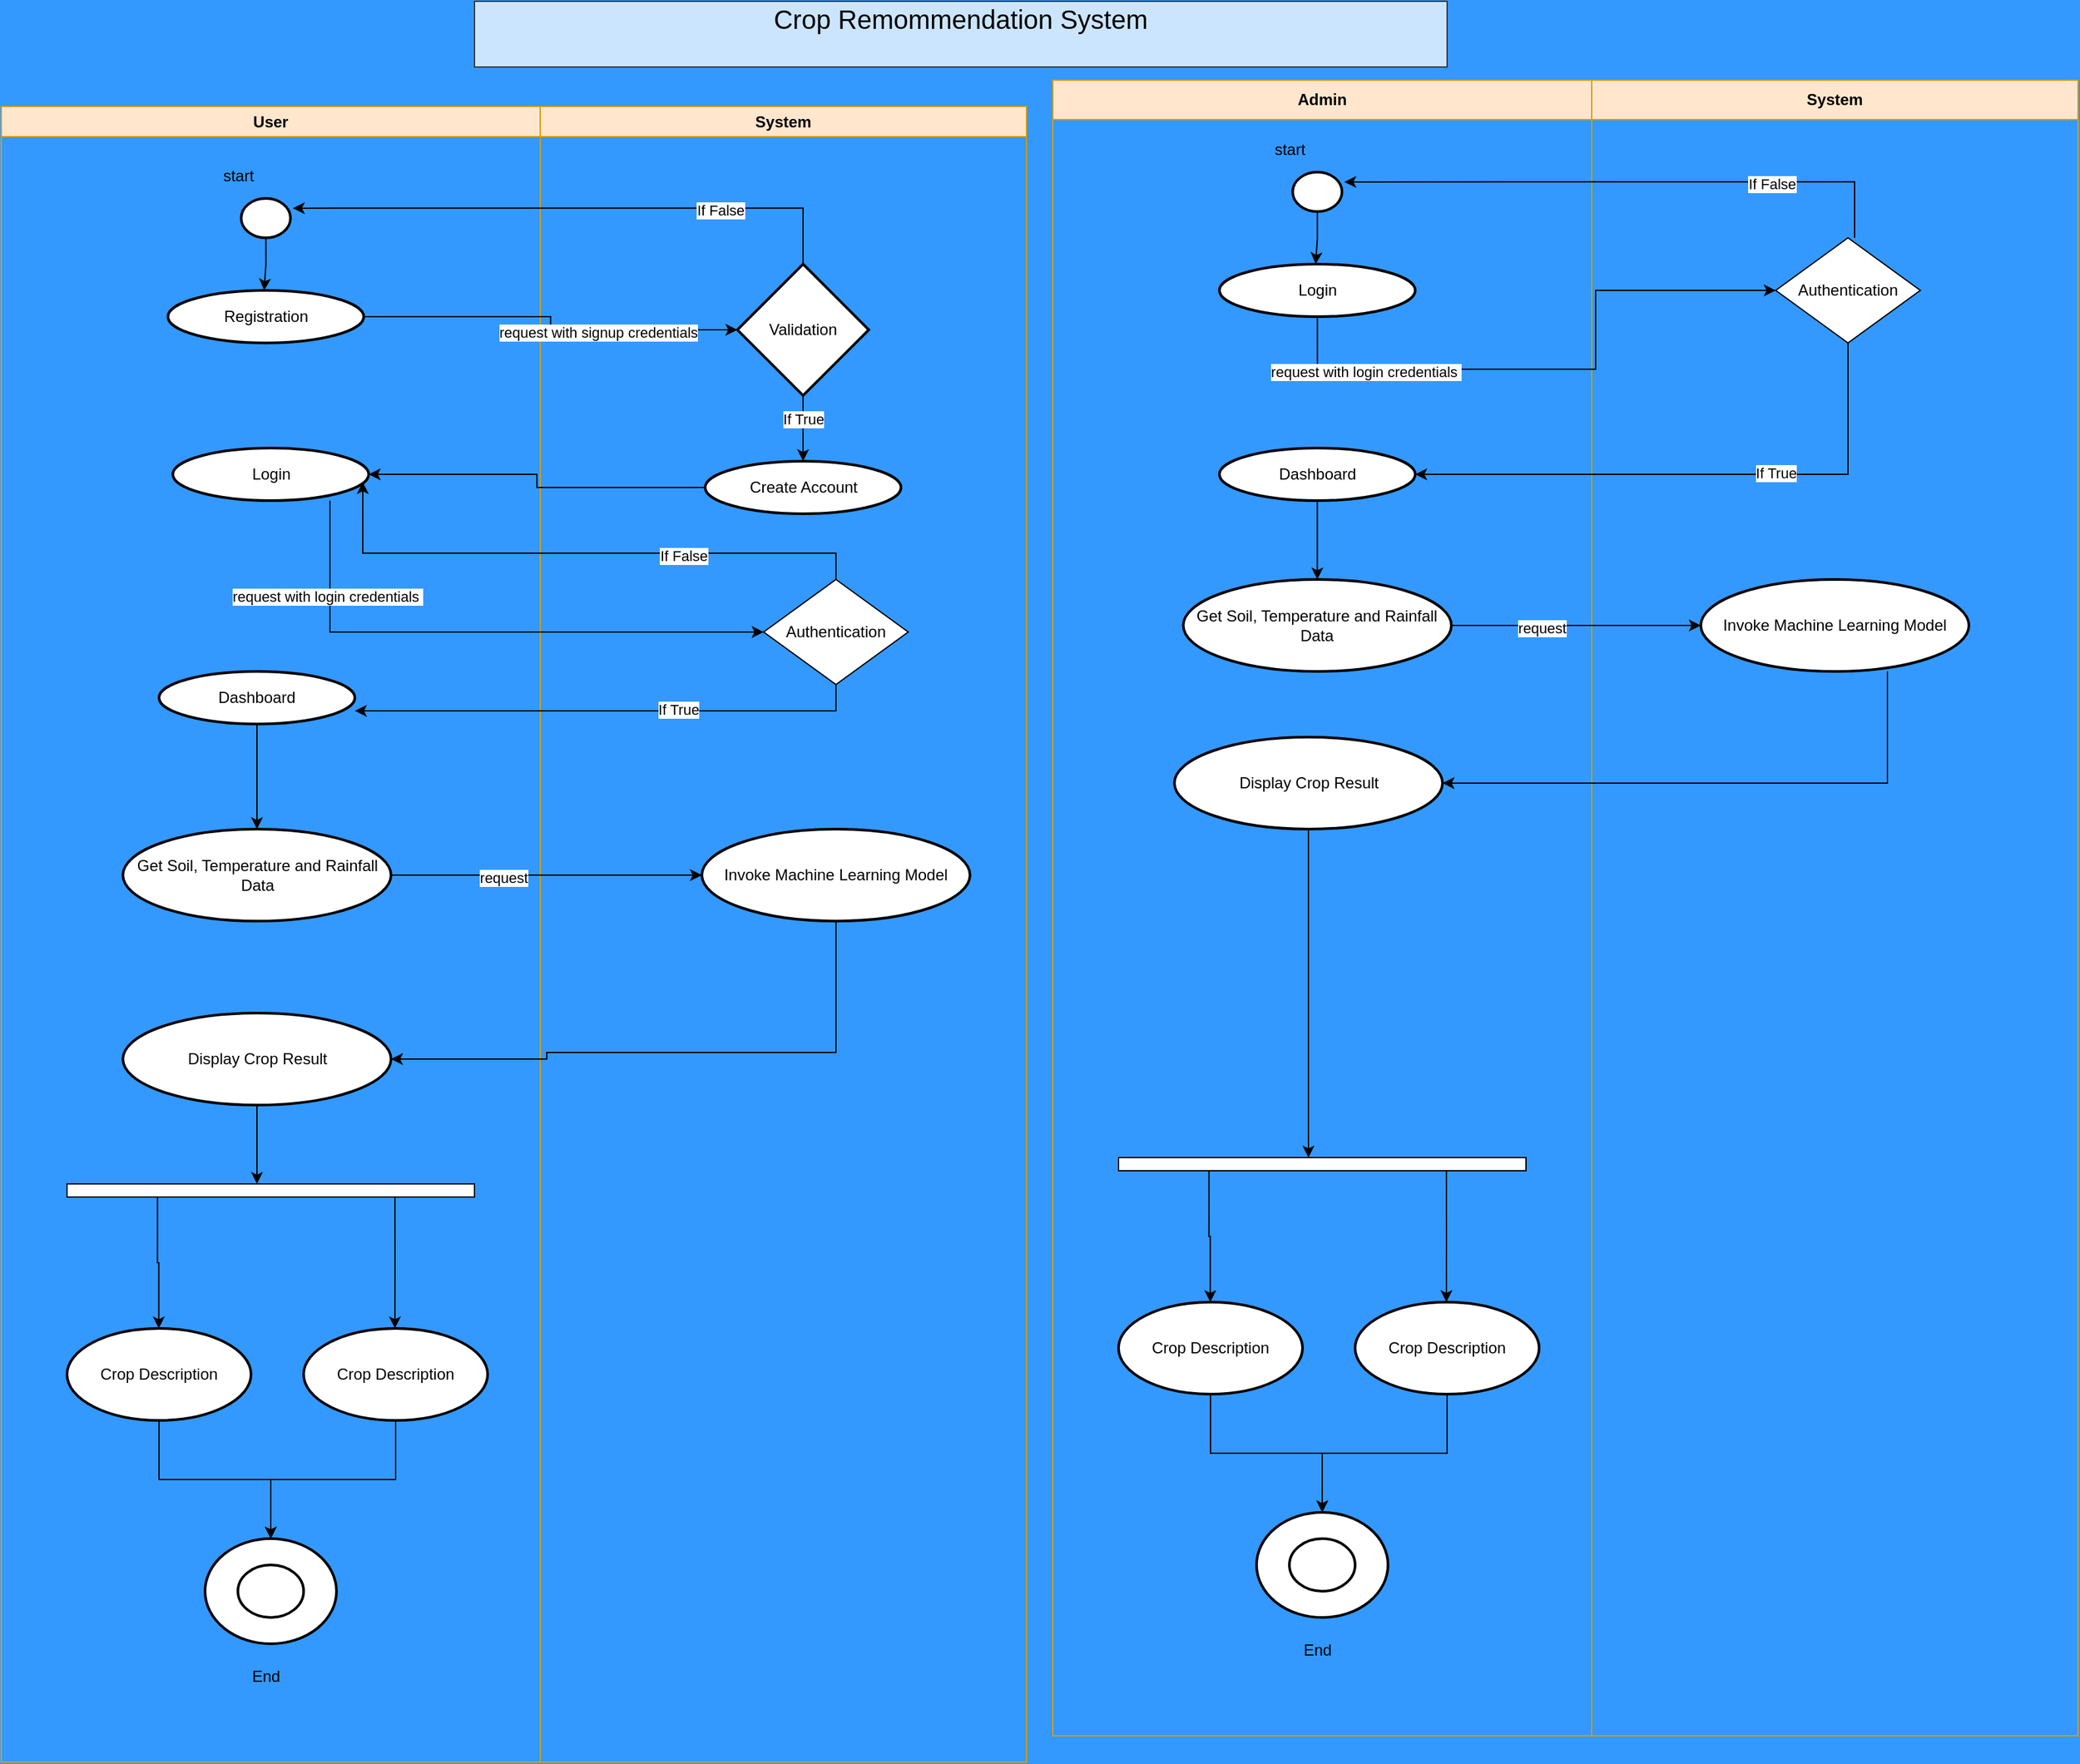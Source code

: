 <mxfile version="24.0.7" type="github">
  <diagram name="Page-1" id="UpaFIXP46lgxReJl3JxQ">
    <mxGraphModel dx="2200" dy="2388" grid="1" gridSize="10" guides="1" tooltips="1" connect="1" arrows="1" fold="1" page="1" pageScale="1" pageWidth="850" pageHeight="1100" background="#3399FF" math="0" shadow="0">
      <root>
        <mxCell id="0" />
        <mxCell id="1" parent="0" />
        <mxCell id="Yf9_C09DQWtQ6Cf8n9kb-2" value="System" style="swimlane;whiteSpace=wrap;html=1;fillColor=#ffe6cc;strokeColor=#d79b00;" vertex="1" parent="1">
          <mxGeometry x="550" y="-930" width="370" height="1260" as="geometry" />
        </mxCell>
        <mxCell id="Yf9_C09DQWtQ6Cf8n9kb-9" value="Validation" style="strokeWidth=2;html=1;shape=mxgraph.flowchart.decision;whiteSpace=wrap;" vertex="1" parent="Yf9_C09DQWtQ6Cf8n9kb-2">
          <mxGeometry x="150" y="120" width="100" height="100" as="geometry" />
        </mxCell>
        <mxCell id="Yf9_C09DQWtQ6Cf8n9kb-32" value="Create Account" style="strokeWidth=2;html=1;shape=mxgraph.flowchart.start_1;whiteSpace=wrap;" vertex="1" parent="Yf9_C09DQWtQ6Cf8n9kb-2">
          <mxGeometry x="125.5" y="270" width="149" height="40" as="geometry" />
        </mxCell>
        <mxCell id="Yf9_C09DQWtQ6Cf8n9kb-33" style="edgeStyle=orthogonalEdgeStyle;rounded=0;orthogonalLoop=1;jettySize=auto;html=1;entryX=0.5;entryY=0;entryDx=0;entryDy=0;entryPerimeter=0;" edge="1" parent="Yf9_C09DQWtQ6Cf8n9kb-2" source="Yf9_C09DQWtQ6Cf8n9kb-9" target="Yf9_C09DQWtQ6Cf8n9kb-32">
          <mxGeometry relative="1" as="geometry" />
        </mxCell>
        <mxCell id="Yf9_C09DQWtQ6Cf8n9kb-34" value="If True" style="edgeLabel;html=1;align=center;verticalAlign=middle;resizable=0;points=[];" vertex="1" connectable="0" parent="Yf9_C09DQWtQ6Cf8n9kb-33">
          <mxGeometry x="-0.294" relative="1" as="geometry">
            <mxPoint as="offset" />
          </mxGeometry>
        </mxCell>
        <mxCell id="Yf9_C09DQWtQ6Cf8n9kb-40" value="Authentication" style="rhombus;whiteSpace=wrap;html=1;" vertex="1" parent="Yf9_C09DQWtQ6Cf8n9kb-2">
          <mxGeometry x="170" y="360" width="110" height="80" as="geometry" />
        </mxCell>
        <mxCell id="Yf9_C09DQWtQ6Cf8n9kb-51" value="Invoke Machine Learning Model" style="strokeWidth=2;html=1;shape=mxgraph.flowchart.start_1;whiteSpace=wrap;" vertex="1" parent="Yf9_C09DQWtQ6Cf8n9kb-2">
          <mxGeometry x="123" y="550" width="204" height="70" as="geometry" />
        </mxCell>
        <mxCell id="Yf9_C09DQWtQ6Cf8n9kb-3" value="User" style="swimlane;whiteSpace=wrap;html=1;fillColor=#ffe6cc;strokeColor=#d79b00;" vertex="1" parent="1">
          <mxGeometry x="140" y="-930" width="410" height="1260" as="geometry" />
        </mxCell>
        <mxCell id="Yf9_C09DQWtQ6Cf8n9kb-12" style="edgeStyle=orthogonalEdgeStyle;rounded=0;orthogonalLoop=1;jettySize=auto;html=1;exitX=0.5;exitY=1;exitDx=0;exitDy=0;exitPerimeter=0;" edge="1" parent="Yf9_C09DQWtQ6Cf8n9kb-3" source="Yf9_C09DQWtQ6Cf8n9kb-6">
          <mxGeometry relative="1" as="geometry">
            <mxPoint x="200" y="140" as="targetPoint" />
          </mxGeometry>
        </mxCell>
        <mxCell id="Yf9_C09DQWtQ6Cf8n9kb-6" value="" style="strokeWidth=2;html=1;shape=mxgraph.flowchart.start_2;whiteSpace=wrap;" vertex="1" parent="Yf9_C09DQWtQ6Cf8n9kb-3">
          <mxGeometry x="182.5" y="70" width="37.5" height="30" as="geometry" />
        </mxCell>
        <mxCell id="Yf9_C09DQWtQ6Cf8n9kb-13" value="Registration" style="strokeWidth=2;html=1;shape=mxgraph.flowchart.start_1;whiteSpace=wrap;" vertex="1" parent="Yf9_C09DQWtQ6Cf8n9kb-3">
          <mxGeometry x="126.75" y="140" width="149" height="40" as="geometry" />
        </mxCell>
        <mxCell id="Yf9_C09DQWtQ6Cf8n9kb-15" value="Login" style="strokeWidth=2;html=1;shape=mxgraph.flowchart.start_1;whiteSpace=wrap;" vertex="1" parent="Yf9_C09DQWtQ6Cf8n9kb-3">
          <mxGeometry x="130.5" y="260" width="149" height="40" as="geometry" />
        </mxCell>
        <mxCell id="Yf9_C09DQWtQ6Cf8n9kb-27" value="Get Soil, Temperature and Rainfall Data" style="strokeWidth=2;html=1;shape=mxgraph.flowchart.start_1;whiteSpace=wrap;" vertex="1" parent="Yf9_C09DQWtQ6Cf8n9kb-3">
          <mxGeometry x="92.5" y="550" width="204" height="70" as="geometry" />
        </mxCell>
        <mxCell id="Yf9_C09DQWtQ6Cf8n9kb-36" value="Dashboard" style="strokeWidth=2;html=1;shape=mxgraph.flowchart.start_1;whiteSpace=wrap;" vertex="1" parent="Yf9_C09DQWtQ6Cf8n9kb-3">
          <mxGeometry x="120" y="430" width="149" height="40" as="geometry" />
        </mxCell>
        <mxCell id="Yf9_C09DQWtQ6Cf8n9kb-49" style="edgeStyle=orthogonalEdgeStyle;rounded=0;orthogonalLoop=1;jettySize=auto;html=1;entryX=0.5;entryY=0;entryDx=0;entryDy=0;entryPerimeter=0;" edge="1" parent="Yf9_C09DQWtQ6Cf8n9kb-3" source="Yf9_C09DQWtQ6Cf8n9kb-36" target="Yf9_C09DQWtQ6Cf8n9kb-27">
          <mxGeometry relative="1" as="geometry" />
        </mxCell>
        <mxCell id="Yf9_C09DQWtQ6Cf8n9kb-55" style="edgeStyle=orthogonalEdgeStyle;rounded=0;orthogonalLoop=1;jettySize=auto;html=1;" edge="1" parent="Yf9_C09DQWtQ6Cf8n9kb-3" source="Yf9_C09DQWtQ6Cf8n9kb-52">
          <mxGeometry relative="1" as="geometry">
            <mxPoint x="194.5" y="820" as="targetPoint" />
          </mxGeometry>
        </mxCell>
        <mxCell id="Yf9_C09DQWtQ6Cf8n9kb-52" value="Display Crop Result" style="strokeWidth=2;html=1;shape=mxgraph.flowchart.start_1;whiteSpace=wrap;" vertex="1" parent="Yf9_C09DQWtQ6Cf8n9kb-3">
          <mxGeometry x="92.5" y="690" width="204" height="70" as="geometry" />
        </mxCell>
        <mxCell id="Yf9_C09DQWtQ6Cf8n9kb-57" value="" style="html=1;whiteSpace=wrap;container=1;recursiveResize=0;collapsible=0;" vertex="1" parent="Yf9_C09DQWtQ6Cf8n9kb-3">
          <mxGeometry x="50" y="820" width="310" height="10" as="geometry" />
        </mxCell>
        <mxCell id="Yf9_C09DQWtQ6Cf8n9kb-60" style="edgeStyle=orthogonalEdgeStyle;rounded=0;orthogonalLoop=1;jettySize=auto;html=1;" edge="1" parent="Yf9_C09DQWtQ6Cf8n9kb-3">
          <mxGeometry relative="1" as="geometry">
            <mxPoint x="118.82" y="930" as="targetPoint" />
            <mxPoint x="118.82" y="830" as="sourcePoint" />
            <Array as="points">
              <mxPoint x="118.82" y="880" />
              <mxPoint x="119.82" y="930" />
            </Array>
          </mxGeometry>
        </mxCell>
        <mxCell id="Yf9_C09DQWtQ6Cf8n9kb-61" value="Crop Description" style="strokeWidth=2;html=1;shape=mxgraph.flowchart.start_1;whiteSpace=wrap;" vertex="1" parent="Yf9_C09DQWtQ6Cf8n9kb-3">
          <mxGeometry x="50" y="930" width="140" height="70" as="geometry" />
        </mxCell>
        <mxCell id="Yf9_C09DQWtQ6Cf8n9kb-69" style="edgeStyle=orthogonalEdgeStyle;rounded=0;orthogonalLoop=1;jettySize=auto;html=1;" edge="1" parent="Yf9_C09DQWtQ6Cf8n9kb-3" source="Yf9_C09DQWtQ6Cf8n9kb-62" target="Yf9_C09DQWtQ6Cf8n9kb-66">
          <mxGeometry relative="1" as="geometry" />
        </mxCell>
        <mxCell id="Yf9_C09DQWtQ6Cf8n9kb-62" value="Crop Description" style="strokeWidth=2;html=1;shape=mxgraph.flowchart.start_1;whiteSpace=wrap;" vertex="1" parent="Yf9_C09DQWtQ6Cf8n9kb-3">
          <mxGeometry x="230" y="930" width="140" height="70" as="geometry" />
        </mxCell>
        <mxCell id="Yf9_C09DQWtQ6Cf8n9kb-63" style="edgeStyle=orthogonalEdgeStyle;rounded=0;orthogonalLoop=1;jettySize=auto;html=1;" edge="1" parent="Yf9_C09DQWtQ6Cf8n9kb-3">
          <mxGeometry relative="1" as="geometry">
            <mxPoint x="299.47" y="930" as="targetPoint" />
            <mxPoint x="299.47" y="830" as="sourcePoint" />
            <Array as="points">
              <mxPoint x="299.47" y="880" />
              <mxPoint x="300.47" y="930" />
            </Array>
          </mxGeometry>
        </mxCell>
        <mxCell id="Yf9_C09DQWtQ6Cf8n9kb-66" value="" style="strokeWidth=2;html=1;shape=mxgraph.flowchart.start_2;whiteSpace=wrap;" vertex="1" parent="Yf9_C09DQWtQ6Cf8n9kb-3">
          <mxGeometry x="155" y="1090" width="100" height="80" as="geometry" />
        </mxCell>
        <mxCell id="Yf9_C09DQWtQ6Cf8n9kb-67" value="" style="strokeWidth=2;html=1;shape=mxgraph.flowchart.start_2;whiteSpace=wrap;" vertex="1" parent="Yf9_C09DQWtQ6Cf8n9kb-3">
          <mxGeometry x="180" y="1110" width="50" height="40" as="geometry" />
        </mxCell>
        <mxCell id="Yf9_C09DQWtQ6Cf8n9kb-68" style="edgeStyle=orthogonalEdgeStyle;rounded=0;orthogonalLoop=1;jettySize=auto;html=1;entryX=0.5;entryY=0;entryDx=0;entryDy=0;entryPerimeter=0;" edge="1" parent="Yf9_C09DQWtQ6Cf8n9kb-3" source="Yf9_C09DQWtQ6Cf8n9kb-61" target="Yf9_C09DQWtQ6Cf8n9kb-66">
          <mxGeometry relative="1" as="geometry" />
        </mxCell>
        <mxCell id="Yf9_C09DQWtQ6Cf8n9kb-70" value="End" style="text;html=1;align=center;verticalAlign=middle;resizable=0;points=[];autosize=1;strokeColor=none;fillColor=none;" vertex="1" parent="Yf9_C09DQWtQ6Cf8n9kb-3">
          <mxGeometry x="181.25" y="1180" width="40" height="30" as="geometry" />
        </mxCell>
        <mxCell id="Yf9_C09DQWtQ6Cf8n9kb-14" style="edgeStyle=orthogonalEdgeStyle;rounded=0;orthogonalLoop=1;jettySize=auto;html=1;" edge="1" parent="1" source="Yf9_C09DQWtQ6Cf8n9kb-13" target="Yf9_C09DQWtQ6Cf8n9kb-9">
          <mxGeometry relative="1" as="geometry" />
        </mxCell>
        <mxCell id="Yf9_C09DQWtQ6Cf8n9kb-26" value="request with signup credentials" style="edgeLabel;html=1;align=center;verticalAlign=middle;resizable=0;points=[];" vertex="1" connectable="0" parent="Yf9_C09DQWtQ6Cf8n9kb-14">
          <mxGeometry x="0.277" y="-2" relative="1" as="geometry">
            <mxPoint as="offset" />
          </mxGeometry>
        </mxCell>
        <mxCell id="Yf9_C09DQWtQ6Cf8n9kb-22" style="edgeStyle=orthogonalEdgeStyle;rounded=0;orthogonalLoop=1;jettySize=auto;html=1;entryX=1.048;entryY=0.248;entryDx=0;entryDy=0;entryPerimeter=0;" edge="1" parent="1" source="Yf9_C09DQWtQ6Cf8n9kb-9" target="Yf9_C09DQWtQ6Cf8n9kb-6">
          <mxGeometry relative="1" as="geometry">
            <Array as="points">
              <mxPoint x="750" y="-853" />
            </Array>
          </mxGeometry>
        </mxCell>
        <mxCell id="Yf9_C09DQWtQ6Cf8n9kb-25" value="If False" style="edgeLabel;html=1;align=center;verticalAlign=middle;resizable=0;points=[];" vertex="1" connectable="0" parent="Yf9_C09DQWtQ6Cf8n9kb-22">
          <mxGeometry x="-0.511" y="1" relative="1" as="geometry">
            <mxPoint as="offset" />
          </mxGeometry>
        </mxCell>
        <mxCell id="Yf9_C09DQWtQ6Cf8n9kb-30" style="edgeStyle=orthogonalEdgeStyle;rounded=0;orthogonalLoop=1;jettySize=auto;html=1;entryX=0;entryY=0.5;entryDx=0;entryDy=0;entryPerimeter=0;" edge="1" parent="1" source="Yf9_C09DQWtQ6Cf8n9kb-27" target="Yf9_C09DQWtQ6Cf8n9kb-51">
          <mxGeometry relative="1" as="geometry">
            <mxPoint x="710" y="-340" as="targetPoint" />
          </mxGeometry>
        </mxCell>
        <mxCell id="Yf9_C09DQWtQ6Cf8n9kb-31" value="request" style="edgeLabel;html=1;align=center;verticalAlign=middle;resizable=0;points=[];" vertex="1" connectable="0" parent="Yf9_C09DQWtQ6Cf8n9kb-30">
          <mxGeometry x="-0.276" y="-2" relative="1" as="geometry">
            <mxPoint as="offset" />
          </mxGeometry>
        </mxCell>
        <mxCell id="Yf9_C09DQWtQ6Cf8n9kb-38" style="edgeStyle=orthogonalEdgeStyle;rounded=0;orthogonalLoop=1;jettySize=auto;html=1;exitX=0;exitY=0.5;exitDx=0;exitDy=0;exitPerimeter=0;" edge="1" parent="1" source="Yf9_C09DQWtQ6Cf8n9kb-32" target="Yf9_C09DQWtQ6Cf8n9kb-15">
          <mxGeometry relative="1" as="geometry" />
        </mxCell>
        <mxCell id="Yf9_C09DQWtQ6Cf8n9kb-41" style="edgeStyle=orthogonalEdgeStyle;rounded=0;orthogonalLoop=1;jettySize=auto;html=1;" edge="1" parent="1" source="Yf9_C09DQWtQ6Cf8n9kb-15" target="Yf9_C09DQWtQ6Cf8n9kb-40">
          <mxGeometry relative="1" as="geometry">
            <Array as="points">
              <mxPoint x="390" y="-530" />
            </Array>
          </mxGeometry>
        </mxCell>
        <mxCell id="Yf9_C09DQWtQ6Cf8n9kb-43" value="request with login credentials&amp;nbsp;" style="edgeLabel;html=1;align=center;verticalAlign=middle;resizable=0;points=[];" vertex="1" connectable="0" parent="Yf9_C09DQWtQ6Cf8n9kb-41">
          <mxGeometry x="-0.661" y="-2" relative="1" as="geometry">
            <mxPoint as="offset" />
          </mxGeometry>
        </mxCell>
        <mxCell id="Yf9_C09DQWtQ6Cf8n9kb-44" style="edgeStyle=orthogonalEdgeStyle;rounded=0;orthogonalLoop=1;jettySize=auto;html=1;" edge="1" parent="1" source="Yf9_C09DQWtQ6Cf8n9kb-40" target="Yf9_C09DQWtQ6Cf8n9kb-36">
          <mxGeometry relative="1" as="geometry">
            <Array as="points">
              <mxPoint x="775" y="-470" />
            </Array>
          </mxGeometry>
        </mxCell>
        <mxCell id="Yf9_C09DQWtQ6Cf8n9kb-46" value="If True" style="edgeLabel;html=1;align=center;verticalAlign=middle;resizable=0;points=[];" vertex="1" connectable="0" parent="Yf9_C09DQWtQ6Cf8n9kb-44">
          <mxGeometry x="-0.275" y="-1" relative="1" as="geometry">
            <mxPoint as="offset" />
          </mxGeometry>
        </mxCell>
        <mxCell id="Yf9_C09DQWtQ6Cf8n9kb-47" style="edgeStyle=orthogonalEdgeStyle;rounded=0;orthogonalLoop=1;jettySize=auto;html=1;entryX=0.97;entryY=0.648;entryDx=0;entryDy=0;entryPerimeter=0;" edge="1" parent="1" source="Yf9_C09DQWtQ6Cf8n9kb-40" target="Yf9_C09DQWtQ6Cf8n9kb-15">
          <mxGeometry relative="1" as="geometry">
            <Array as="points">
              <mxPoint x="775" y="-590" />
              <mxPoint x="415" y="-590" />
            </Array>
          </mxGeometry>
        </mxCell>
        <mxCell id="Yf9_C09DQWtQ6Cf8n9kb-48" value="If False" style="edgeLabel;html=1;align=center;verticalAlign=middle;resizable=0;points=[];" vertex="1" connectable="0" parent="Yf9_C09DQWtQ6Cf8n9kb-47">
          <mxGeometry x="-0.373" y="2" relative="1" as="geometry">
            <mxPoint as="offset" />
          </mxGeometry>
        </mxCell>
        <mxCell id="Yf9_C09DQWtQ6Cf8n9kb-53" style="edgeStyle=orthogonalEdgeStyle;rounded=0;orthogonalLoop=1;jettySize=auto;html=1;entryX=1;entryY=0.5;entryDx=0;entryDy=0;entryPerimeter=0;" edge="1" parent="1" source="Yf9_C09DQWtQ6Cf8n9kb-51" target="Yf9_C09DQWtQ6Cf8n9kb-52">
          <mxGeometry relative="1" as="geometry">
            <Array as="points">
              <mxPoint x="775" y="-210" />
              <mxPoint x="555" y="-210" />
              <mxPoint x="555" y="-205" />
            </Array>
          </mxGeometry>
        </mxCell>
        <mxCell id="Yf9_C09DQWtQ6Cf8n9kb-71" value="start" style="text;html=1;align=center;verticalAlign=middle;resizable=0;points=[];autosize=1;strokeColor=none;fillColor=none;" vertex="1" parent="1">
          <mxGeometry x="295" y="-892" width="50" height="30" as="geometry" />
        </mxCell>
        <mxCell id="Yf9_C09DQWtQ6Cf8n9kb-114" value="System" style="swimlane;whiteSpace=wrap;html=1;fillColor=#ffe6cc;strokeColor=#d79b00;startSize=30;" vertex="1" parent="1">
          <mxGeometry x="1350" y="-950" width="370" height="1260" as="geometry" />
        </mxCell>
        <mxCell id="Yf9_C09DQWtQ6Cf8n9kb-119" value="Authentication" style="rhombus;whiteSpace=wrap;html=1;" vertex="1" parent="Yf9_C09DQWtQ6Cf8n9kb-114">
          <mxGeometry x="140" y="120" width="110" height="80" as="geometry" />
        </mxCell>
        <mxCell id="Yf9_C09DQWtQ6Cf8n9kb-120" value="Invoke Machine Learning Model" style="strokeWidth=2;html=1;shape=mxgraph.flowchart.start_1;whiteSpace=wrap;" vertex="1" parent="Yf9_C09DQWtQ6Cf8n9kb-114">
          <mxGeometry x="83" y="380" width="204" height="70" as="geometry" />
        </mxCell>
        <mxCell id="Yf9_C09DQWtQ6Cf8n9kb-121" value="Admin" style="swimlane;whiteSpace=wrap;html=1;fillColor=#ffe6cc;strokeColor=#d79b00;startSize=30;" vertex="1" parent="1">
          <mxGeometry x="940" y="-950" width="410" height="1260" as="geometry" />
        </mxCell>
        <mxCell id="Yf9_C09DQWtQ6Cf8n9kb-122" style="edgeStyle=orthogonalEdgeStyle;rounded=0;orthogonalLoop=1;jettySize=auto;html=1;exitX=0.5;exitY=1;exitDx=0;exitDy=0;exitPerimeter=0;" edge="1" parent="Yf9_C09DQWtQ6Cf8n9kb-121" source="Yf9_C09DQWtQ6Cf8n9kb-123">
          <mxGeometry relative="1" as="geometry">
            <mxPoint x="200" y="140" as="targetPoint" />
          </mxGeometry>
        </mxCell>
        <mxCell id="Yf9_C09DQWtQ6Cf8n9kb-123" value="" style="strokeWidth=2;html=1;shape=mxgraph.flowchart.start_2;whiteSpace=wrap;" vertex="1" parent="Yf9_C09DQWtQ6Cf8n9kb-121">
          <mxGeometry x="182.5" y="70" width="37.5" height="30" as="geometry" />
        </mxCell>
        <mxCell id="Yf9_C09DQWtQ6Cf8n9kb-125" value="Login" style="strokeWidth=2;html=1;shape=mxgraph.flowchart.start_1;whiteSpace=wrap;" vertex="1" parent="Yf9_C09DQWtQ6Cf8n9kb-121">
          <mxGeometry x="126.75" y="140" width="149" height="40" as="geometry" />
        </mxCell>
        <mxCell id="Yf9_C09DQWtQ6Cf8n9kb-126" value="Get Soil, Temperature and Rainfall Data" style="strokeWidth=2;html=1;shape=mxgraph.flowchart.start_1;whiteSpace=wrap;" vertex="1" parent="Yf9_C09DQWtQ6Cf8n9kb-121">
          <mxGeometry x="99.25" y="380" width="204" height="70" as="geometry" />
        </mxCell>
        <mxCell id="Yf9_C09DQWtQ6Cf8n9kb-127" value="Dashboard" style="strokeWidth=2;html=1;shape=mxgraph.flowchart.start_1;whiteSpace=wrap;" vertex="1" parent="Yf9_C09DQWtQ6Cf8n9kb-121">
          <mxGeometry x="126.75" y="280" width="149" height="40" as="geometry" />
        </mxCell>
        <mxCell id="Yf9_C09DQWtQ6Cf8n9kb-128" style="edgeStyle=orthogonalEdgeStyle;rounded=0;orthogonalLoop=1;jettySize=auto;html=1;entryX=0.5;entryY=0;entryDx=0;entryDy=0;entryPerimeter=0;" edge="1" parent="Yf9_C09DQWtQ6Cf8n9kb-121" source="Yf9_C09DQWtQ6Cf8n9kb-127" target="Yf9_C09DQWtQ6Cf8n9kb-126">
          <mxGeometry relative="1" as="geometry" />
        </mxCell>
        <mxCell id="Yf9_C09DQWtQ6Cf8n9kb-129" style="edgeStyle=orthogonalEdgeStyle;rounded=0;orthogonalLoop=1;jettySize=auto;html=1;" edge="1" parent="Yf9_C09DQWtQ6Cf8n9kb-121" source="Yf9_C09DQWtQ6Cf8n9kb-130">
          <mxGeometry relative="1" as="geometry">
            <mxPoint x="194.5" y="820" as="targetPoint" />
          </mxGeometry>
        </mxCell>
        <mxCell id="Yf9_C09DQWtQ6Cf8n9kb-130" value="Display Crop Result" style="strokeWidth=2;html=1;shape=mxgraph.flowchart.start_1;whiteSpace=wrap;" vertex="1" parent="Yf9_C09DQWtQ6Cf8n9kb-121">
          <mxGeometry x="92.5" y="500" width="204" height="70" as="geometry" />
        </mxCell>
        <mxCell id="Yf9_C09DQWtQ6Cf8n9kb-131" value="" style="html=1;whiteSpace=wrap;container=1;recursiveResize=0;collapsible=0;" vertex="1" parent="Yf9_C09DQWtQ6Cf8n9kb-121">
          <mxGeometry x="50" y="820" width="310" height="10" as="geometry" />
        </mxCell>
        <mxCell id="Yf9_C09DQWtQ6Cf8n9kb-132" style="edgeStyle=orthogonalEdgeStyle;rounded=0;orthogonalLoop=1;jettySize=auto;html=1;" edge="1" parent="Yf9_C09DQWtQ6Cf8n9kb-121">
          <mxGeometry relative="1" as="geometry">
            <mxPoint x="118.82" y="930" as="targetPoint" />
            <mxPoint x="118.82" y="830" as="sourcePoint" />
            <Array as="points">
              <mxPoint x="118.82" y="880" />
              <mxPoint x="119.82" y="930" />
            </Array>
          </mxGeometry>
        </mxCell>
        <mxCell id="Yf9_C09DQWtQ6Cf8n9kb-133" value="Crop Description" style="strokeWidth=2;html=1;shape=mxgraph.flowchart.start_1;whiteSpace=wrap;" vertex="1" parent="Yf9_C09DQWtQ6Cf8n9kb-121">
          <mxGeometry x="50" y="930" width="140" height="70" as="geometry" />
        </mxCell>
        <mxCell id="Yf9_C09DQWtQ6Cf8n9kb-134" style="edgeStyle=orthogonalEdgeStyle;rounded=0;orthogonalLoop=1;jettySize=auto;html=1;" edge="1" parent="Yf9_C09DQWtQ6Cf8n9kb-121" source="Yf9_C09DQWtQ6Cf8n9kb-135" target="Yf9_C09DQWtQ6Cf8n9kb-137">
          <mxGeometry relative="1" as="geometry" />
        </mxCell>
        <mxCell id="Yf9_C09DQWtQ6Cf8n9kb-135" value="Crop Description" style="strokeWidth=2;html=1;shape=mxgraph.flowchart.start_1;whiteSpace=wrap;" vertex="1" parent="Yf9_C09DQWtQ6Cf8n9kb-121">
          <mxGeometry x="230" y="930" width="140" height="70" as="geometry" />
        </mxCell>
        <mxCell id="Yf9_C09DQWtQ6Cf8n9kb-136" style="edgeStyle=orthogonalEdgeStyle;rounded=0;orthogonalLoop=1;jettySize=auto;html=1;" edge="1" parent="Yf9_C09DQWtQ6Cf8n9kb-121">
          <mxGeometry relative="1" as="geometry">
            <mxPoint x="299.47" y="930" as="targetPoint" />
            <mxPoint x="299.47" y="830" as="sourcePoint" />
            <Array as="points">
              <mxPoint x="299.47" y="880" />
              <mxPoint x="300.47" y="930" />
            </Array>
          </mxGeometry>
        </mxCell>
        <mxCell id="Yf9_C09DQWtQ6Cf8n9kb-137" value="" style="strokeWidth=2;html=1;shape=mxgraph.flowchart.start_2;whiteSpace=wrap;" vertex="1" parent="Yf9_C09DQWtQ6Cf8n9kb-121">
          <mxGeometry x="155" y="1090" width="100" height="80" as="geometry" />
        </mxCell>
        <mxCell id="Yf9_C09DQWtQ6Cf8n9kb-138" value="" style="strokeWidth=2;html=1;shape=mxgraph.flowchart.start_2;whiteSpace=wrap;" vertex="1" parent="Yf9_C09DQWtQ6Cf8n9kb-121">
          <mxGeometry x="180" y="1110" width="50" height="40" as="geometry" />
        </mxCell>
        <mxCell id="Yf9_C09DQWtQ6Cf8n9kb-139" style="edgeStyle=orthogonalEdgeStyle;rounded=0;orthogonalLoop=1;jettySize=auto;html=1;entryX=0.5;entryY=0;entryDx=0;entryDy=0;entryPerimeter=0;" edge="1" parent="Yf9_C09DQWtQ6Cf8n9kb-121" source="Yf9_C09DQWtQ6Cf8n9kb-133" target="Yf9_C09DQWtQ6Cf8n9kb-137">
          <mxGeometry relative="1" as="geometry" />
        </mxCell>
        <mxCell id="Yf9_C09DQWtQ6Cf8n9kb-140" value="End" style="text;html=1;align=center;verticalAlign=middle;resizable=0;points=[];autosize=1;strokeColor=none;fillColor=none;" vertex="1" parent="Yf9_C09DQWtQ6Cf8n9kb-121">
          <mxGeometry x="181.25" y="1180" width="40" height="30" as="geometry" />
        </mxCell>
        <mxCell id="Yf9_C09DQWtQ6Cf8n9kb-143" style="edgeStyle=orthogonalEdgeStyle;rounded=0;orthogonalLoop=1;jettySize=auto;html=1;entryX=1.048;entryY=0.248;entryDx=0;entryDy=0;entryPerimeter=0;" edge="1" target="Yf9_C09DQWtQ6Cf8n9kb-123" parent="1">
          <mxGeometry relative="1" as="geometry">
            <mxPoint x="1550" y="-830" as="sourcePoint" />
            <Array as="points">
              <mxPoint x="1550" y="-873" />
            </Array>
          </mxGeometry>
        </mxCell>
        <mxCell id="Yf9_C09DQWtQ6Cf8n9kb-144" value="If False" style="edgeLabel;html=1;align=center;verticalAlign=middle;resizable=0;points=[];" vertex="1" connectable="0" parent="Yf9_C09DQWtQ6Cf8n9kb-143">
          <mxGeometry x="-0.511" y="1" relative="1" as="geometry">
            <mxPoint as="offset" />
          </mxGeometry>
        </mxCell>
        <mxCell id="Yf9_C09DQWtQ6Cf8n9kb-145" style="edgeStyle=orthogonalEdgeStyle;rounded=0;orthogonalLoop=1;jettySize=auto;html=1;entryX=0;entryY=0.5;entryDx=0;entryDy=0;entryPerimeter=0;" edge="1" source="Yf9_C09DQWtQ6Cf8n9kb-126" target="Yf9_C09DQWtQ6Cf8n9kb-120" parent="1">
          <mxGeometry relative="1" as="geometry">
            <mxPoint x="1510" y="-360" as="targetPoint" />
          </mxGeometry>
        </mxCell>
        <mxCell id="Yf9_C09DQWtQ6Cf8n9kb-146" value="request" style="edgeLabel;html=1;align=center;verticalAlign=middle;resizable=0;points=[];" vertex="1" connectable="0" parent="Yf9_C09DQWtQ6Cf8n9kb-145">
          <mxGeometry x="-0.276" y="-2" relative="1" as="geometry">
            <mxPoint as="offset" />
          </mxGeometry>
        </mxCell>
        <mxCell id="Yf9_C09DQWtQ6Cf8n9kb-148" style="edgeStyle=orthogonalEdgeStyle;rounded=0;orthogonalLoop=1;jettySize=auto;html=1;" edge="1" source="Yf9_C09DQWtQ6Cf8n9kb-125" target="Yf9_C09DQWtQ6Cf8n9kb-119" parent="1">
          <mxGeometry relative="1" as="geometry">
            <Array as="points">
              <mxPoint x="1141" y="-730" />
              <mxPoint x="1353" y="-730" />
              <mxPoint x="1353" y="-790" />
            </Array>
          </mxGeometry>
        </mxCell>
        <mxCell id="Yf9_C09DQWtQ6Cf8n9kb-149" value="request with login credentials&amp;nbsp;" style="edgeLabel;html=1;align=center;verticalAlign=middle;resizable=0;points=[];" vertex="1" connectable="0" parent="Yf9_C09DQWtQ6Cf8n9kb-148">
          <mxGeometry x="-0.661" y="-2" relative="1" as="geometry">
            <mxPoint as="offset" />
          </mxGeometry>
        </mxCell>
        <mxCell id="Yf9_C09DQWtQ6Cf8n9kb-150" style="edgeStyle=orthogonalEdgeStyle;rounded=0;orthogonalLoop=1;jettySize=auto;html=1;" edge="1" source="Yf9_C09DQWtQ6Cf8n9kb-119" target="Yf9_C09DQWtQ6Cf8n9kb-127" parent="1">
          <mxGeometry relative="1" as="geometry">
            <Array as="points">
              <mxPoint x="1545" y="-650" />
            </Array>
          </mxGeometry>
        </mxCell>
        <mxCell id="Yf9_C09DQWtQ6Cf8n9kb-151" value="If True" style="edgeLabel;html=1;align=center;verticalAlign=middle;resizable=0;points=[];" vertex="1" connectable="0" parent="Yf9_C09DQWtQ6Cf8n9kb-150">
          <mxGeometry x="-0.275" y="-1" relative="1" as="geometry">
            <mxPoint as="offset" />
          </mxGeometry>
        </mxCell>
        <mxCell id="Yf9_C09DQWtQ6Cf8n9kb-154" style="edgeStyle=orthogonalEdgeStyle;rounded=0;orthogonalLoop=1;jettySize=auto;html=1;entryX=1;entryY=0.5;entryDx=0;entryDy=0;entryPerimeter=0;" edge="1" source="Yf9_C09DQWtQ6Cf8n9kb-120" target="Yf9_C09DQWtQ6Cf8n9kb-130" parent="1">
          <mxGeometry relative="1" as="geometry">
            <Array as="points">
              <mxPoint x="1575" y="-415" />
            </Array>
          </mxGeometry>
        </mxCell>
        <mxCell id="Yf9_C09DQWtQ6Cf8n9kb-155" value="start" style="text;html=1;align=center;verticalAlign=middle;resizable=0;points=[];autosize=1;strokeColor=none;fillColor=none;" vertex="1" parent="1">
          <mxGeometry x="1095" y="-912" width="50" height="30" as="geometry" />
        </mxCell>
        <mxCell id="Yf9_C09DQWtQ6Cf8n9kb-159" value="&lt;font style=&quot;font-size: 20px;&quot;&gt;Crop Remommendation System&lt;/font&gt;&lt;div style=&quot;font-size: 20px;&quot;&gt;&lt;br&gt;&lt;/div&gt;" style="text;html=1;align=center;verticalAlign=middle;whiteSpace=wrap;rounded=0;labelBorderColor=none;fillColor=#cce5ff;strokeColor=#36393d;" vertex="1" parent="1">
          <mxGeometry x="500" y="-1010" width="740" height="50" as="geometry" />
        </mxCell>
      </root>
    </mxGraphModel>
  </diagram>
</mxfile>
